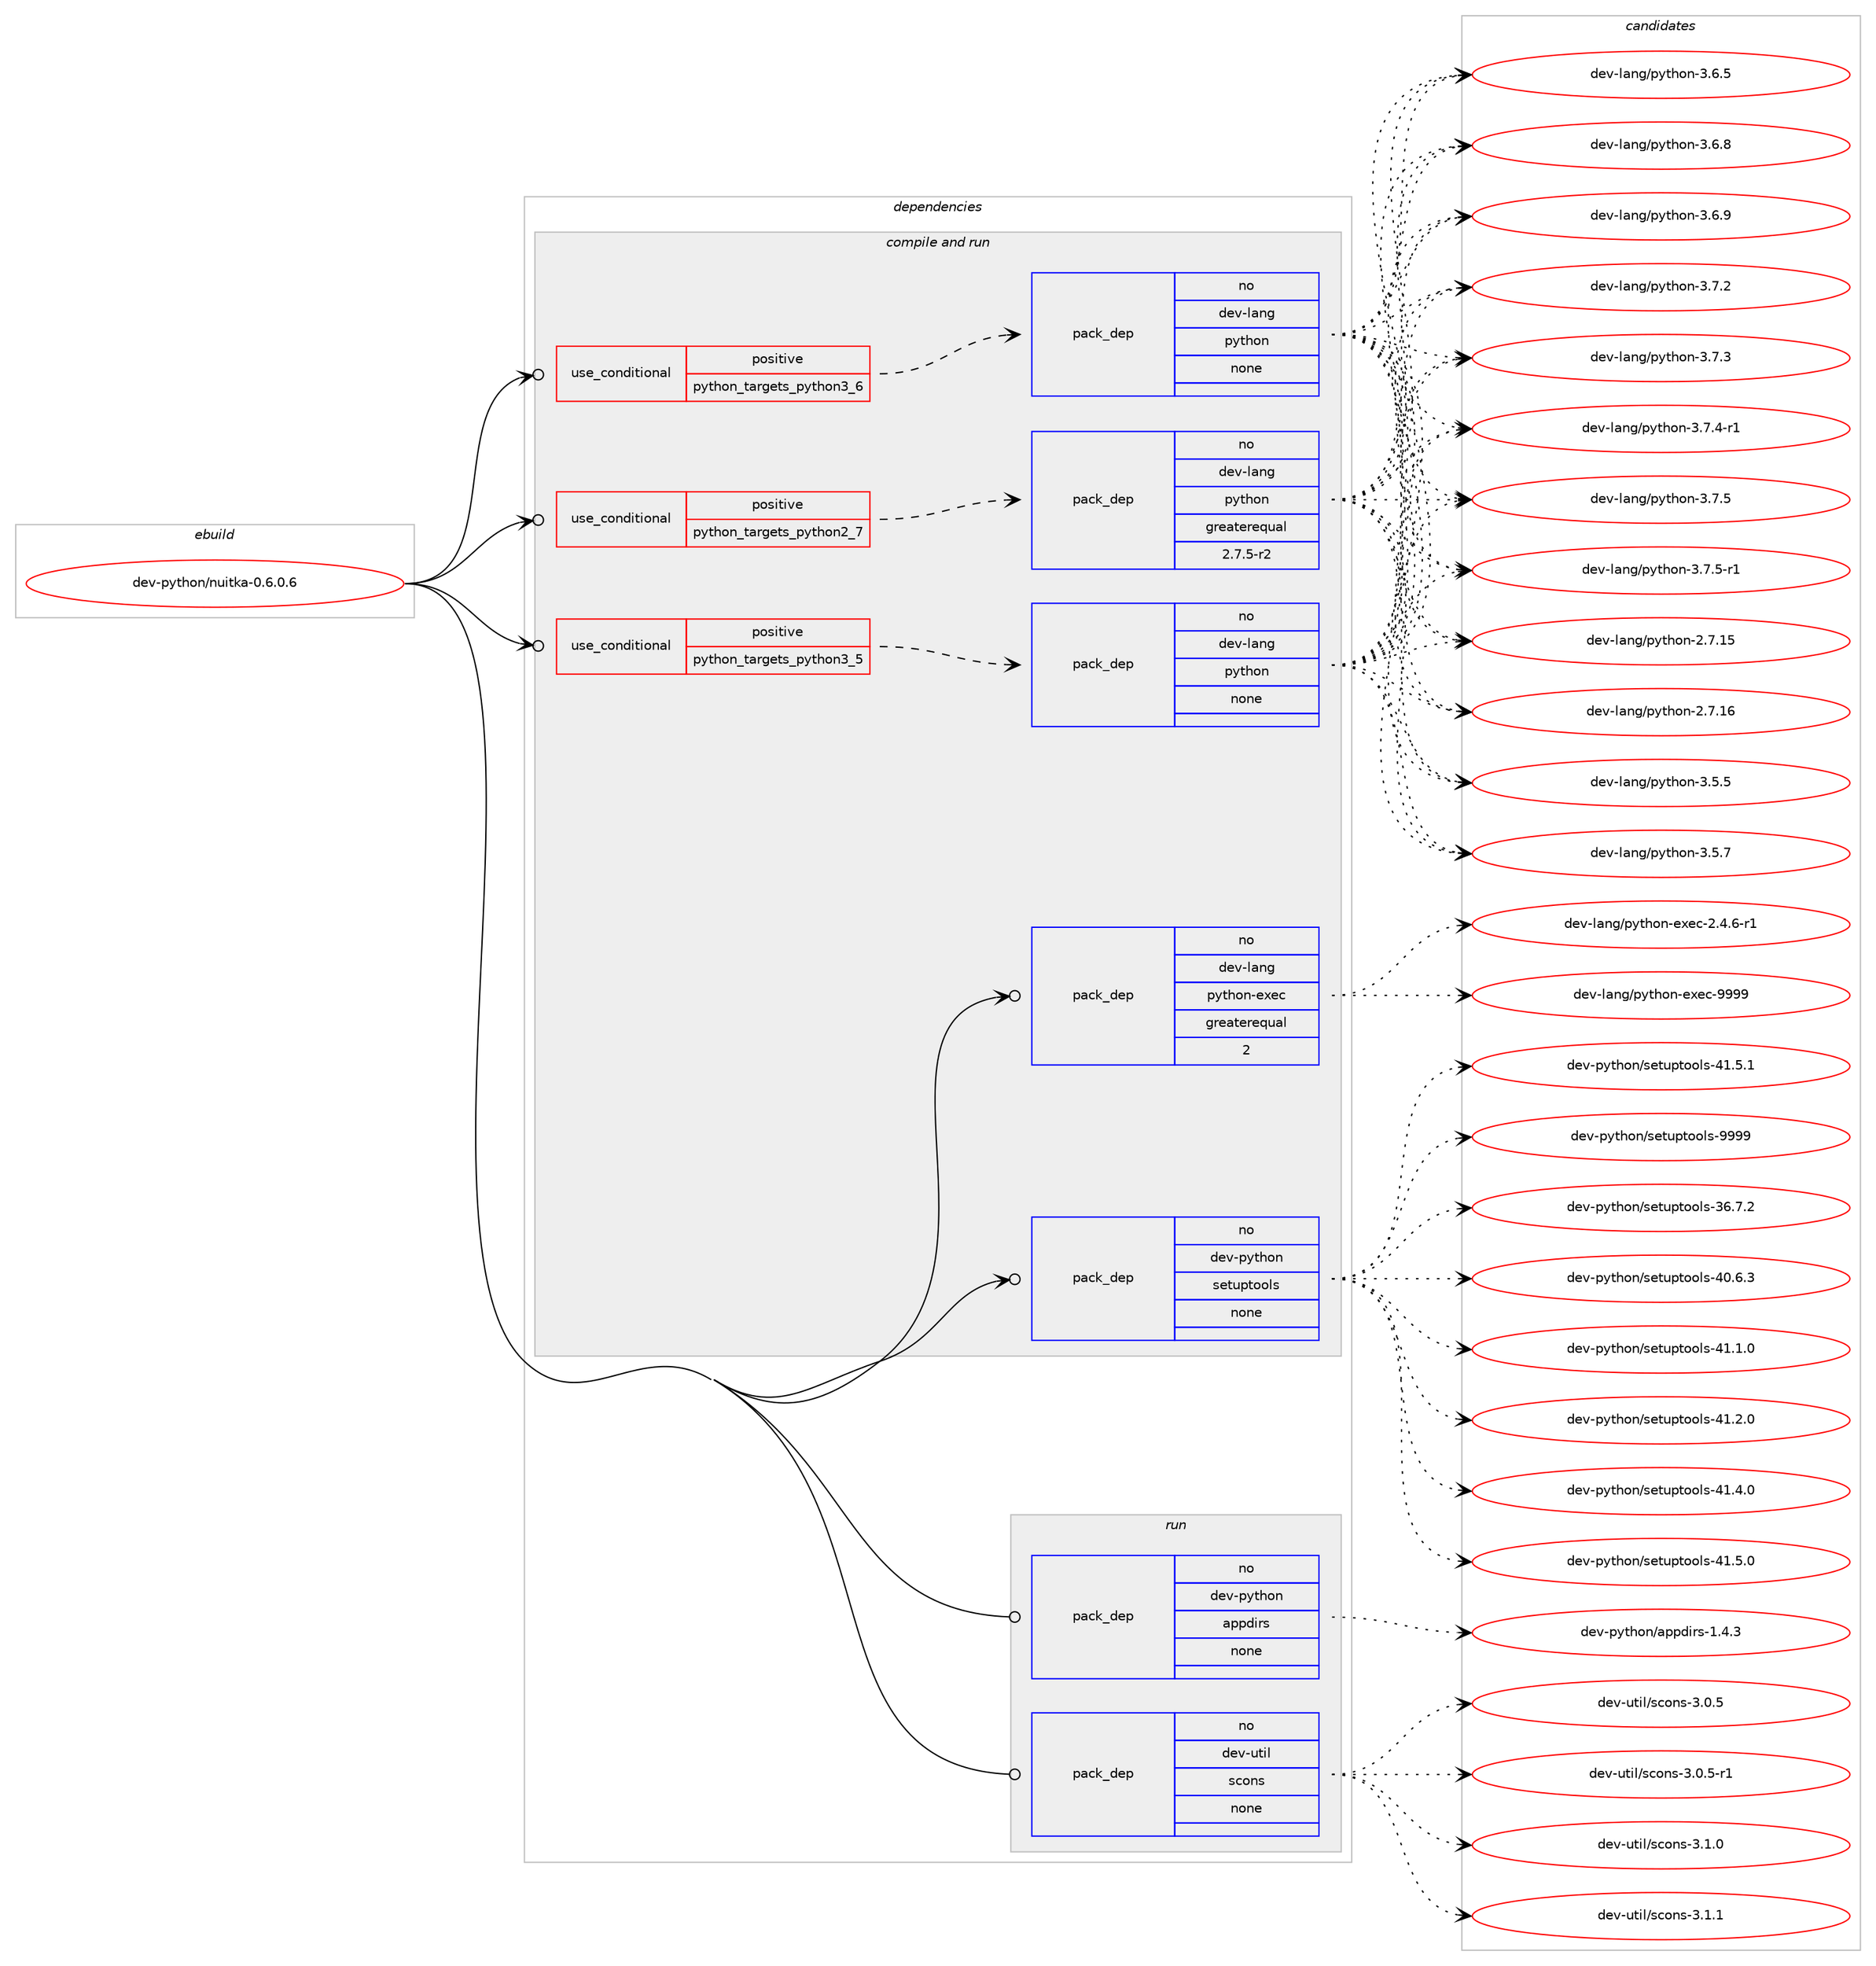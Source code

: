 digraph prolog {

# *************
# Graph options
# *************

newrank=true;
concentrate=true;
compound=true;
graph [rankdir=LR,fontname=Helvetica,fontsize=10,ranksep=1.5];#, ranksep=2.5, nodesep=0.2];
edge  [arrowhead=vee];
node  [fontname=Helvetica,fontsize=10];

# **********
# The ebuild
# **********

subgraph cluster_leftcol {
color=gray;
rank=same;
label=<<i>ebuild</i>>;
id [label="dev-python/nuitka-0.6.0.6", color=red, width=4, href="../dev-python/nuitka-0.6.0.6.svg"];
}

# ****************
# The dependencies
# ****************

subgraph cluster_midcol {
color=gray;
label=<<i>dependencies</i>>;
subgraph cluster_compile {
fillcolor="#eeeeee";
style=filled;
label=<<i>compile</i>>;
}
subgraph cluster_compileandrun {
fillcolor="#eeeeee";
style=filled;
label=<<i>compile and run</i>>;
subgraph cond143358 {
dependency617296 [label=<<TABLE BORDER="0" CELLBORDER="1" CELLSPACING="0" CELLPADDING="4"><TR><TD ROWSPAN="3" CELLPADDING="10">use_conditional</TD></TR><TR><TD>positive</TD></TR><TR><TD>python_targets_python2_7</TD></TR></TABLE>>, shape=none, color=red];
subgraph pack462130 {
dependency617297 [label=<<TABLE BORDER="0" CELLBORDER="1" CELLSPACING="0" CELLPADDING="4" WIDTH="220"><TR><TD ROWSPAN="6" CELLPADDING="30">pack_dep</TD></TR><TR><TD WIDTH="110">no</TD></TR><TR><TD>dev-lang</TD></TR><TR><TD>python</TD></TR><TR><TD>greaterequal</TD></TR><TR><TD>2.7.5-r2</TD></TR></TABLE>>, shape=none, color=blue];
}
dependency617296:e -> dependency617297:w [weight=20,style="dashed",arrowhead="vee"];
}
id:e -> dependency617296:w [weight=20,style="solid",arrowhead="odotvee"];
subgraph cond143359 {
dependency617298 [label=<<TABLE BORDER="0" CELLBORDER="1" CELLSPACING="0" CELLPADDING="4"><TR><TD ROWSPAN="3" CELLPADDING="10">use_conditional</TD></TR><TR><TD>positive</TD></TR><TR><TD>python_targets_python3_5</TD></TR></TABLE>>, shape=none, color=red];
subgraph pack462131 {
dependency617299 [label=<<TABLE BORDER="0" CELLBORDER="1" CELLSPACING="0" CELLPADDING="4" WIDTH="220"><TR><TD ROWSPAN="6" CELLPADDING="30">pack_dep</TD></TR><TR><TD WIDTH="110">no</TD></TR><TR><TD>dev-lang</TD></TR><TR><TD>python</TD></TR><TR><TD>none</TD></TR><TR><TD></TD></TR></TABLE>>, shape=none, color=blue];
}
dependency617298:e -> dependency617299:w [weight=20,style="dashed",arrowhead="vee"];
}
id:e -> dependency617298:w [weight=20,style="solid",arrowhead="odotvee"];
subgraph cond143360 {
dependency617300 [label=<<TABLE BORDER="0" CELLBORDER="1" CELLSPACING="0" CELLPADDING="4"><TR><TD ROWSPAN="3" CELLPADDING="10">use_conditional</TD></TR><TR><TD>positive</TD></TR><TR><TD>python_targets_python3_6</TD></TR></TABLE>>, shape=none, color=red];
subgraph pack462132 {
dependency617301 [label=<<TABLE BORDER="0" CELLBORDER="1" CELLSPACING="0" CELLPADDING="4" WIDTH="220"><TR><TD ROWSPAN="6" CELLPADDING="30">pack_dep</TD></TR><TR><TD WIDTH="110">no</TD></TR><TR><TD>dev-lang</TD></TR><TR><TD>python</TD></TR><TR><TD>none</TD></TR><TR><TD></TD></TR></TABLE>>, shape=none, color=blue];
}
dependency617300:e -> dependency617301:w [weight=20,style="dashed",arrowhead="vee"];
}
id:e -> dependency617300:w [weight=20,style="solid",arrowhead="odotvee"];
subgraph pack462133 {
dependency617302 [label=<<TABLE BORDER="0" CELLBORDER="1" CELLSPACING="0" CELLPADDING="4" WIDTH="220"><TR><TD ROWSPAN="6" CELLPADDING="30">pack_dep</TD></TR><TR><TD WIDTH="110">no</TD></TR><TR><TD>dev-lang</TD></TR><TR><TD>python-exec</TD></TR><TR><TD>greaterequal</TD></TR><TR><TD>2</TD></TR></TABLE>>, shape=none, color=blue];
}
id:e -> dependency617302:w [weight=20,style="solid",arrowhead="odotvee"];
subgraph pack462134 {
dependency617303 [label=<<TABLE BORDER="0" CELLBORDER="1" CELLSPACING="0" CELLPADDING="4" WIDTH="220"><TR><TD ROWSPAN="6" CELLPADDING="30">pack_dep</TD></TR><TR><TD WIDTH="110">no</TD></TR><TR><TD>dev-python</TD></TR><TR><TD>setuptools</TD></TR><TR><TD>none</TD></TR><TR><TD></TD></TR></TABLE>>, shape=none, color=blue];
}
id:e -> dependency617303:w [weight=20,style="solid",arrowhead="odotvee"];
}
subgraph cluster_run {
fillcolor="#eeeeee";
style=filled;
label=<<i>run</i>>;
subgraph pack462135 {
dependency617304 [label=<<TABLE BORDER="0" CELLBORDER="1" CELLSPACING="0" CELLPADDING="4" WIDTH="220"><TR><TD ROWSPAN="6" CELLPADDING="30">pack_dep</TD></TR><TR><TD WIDTH="110">no</TD></TR><TR><TD>dev-python</TD></TR><TR><TD>appdirs</TD></TR><TR><TD>none</TD></TR><TR><TD></TD></TR></TABLE>>, shape=none, color=blue];
}
id:e -> dependency617304:w [weight=20,style="solid",arrowhead="odot"];
subgraph pack462136 {
dependency617305 [label=<<TABLE BORDER="0" CELLBORDER="1" CELLSPACING="0" CELLPADDING="4" WIDTH="220"><TR><TD ROWSPAN="6" CELLPADDING="30">pack_dep</TD></TR><TR><TD WIDTH="110">no</TD></TR><TR><TD>dev-util</TD></TR><TR><TD>scons</TD></TR><TR><TD>none</TD></TR><TR><TD></TD></TR></TABLE>>, shape=none, color=blue];
}
id:e -> dependency617305:w [weight=20,style="solid",arrowhead="odot"];
}
}

# **************
# The candidates
# **************

subgraph cluster_choices {
rank=same;
color=gray;
label=<<i>candidates</i>>;

subgraph choice462130 {
color=black;
nodesep=1;
choice10010111845108971101034711212111610411111045504655464953 [label="dev-lang/python-2.7.15", color=red, width=4,href="../dev-lang/python-2.7.15.svg"];
choice10010111845108971101034711212111610411111045504655464954 [label="dev-lang/python-2.7.16", color=red, width=4,href="../dev-lang/python-2.7.16.svg"];
choice100101118451089711010347112121116104111110455146534653 [label="dev-lang/python-3.5.5", color=red, width=4,href="../dev-lang/python-3.5.5.svg"];
choice100101118451089711010347112121116104111110455146534655 [label="dev-lang/python-3.5.7", color=red, width=4,href="../dev-lang/python-3.5.7.svg"];
choice100101118451089711010347112121116104111110455146544653 [label="dev-lang/python-3.6.5", color=red, width=4,href="../dev-lang/python-3.6.5.svg"];
choice100101118451089711010347112121116104111110455146544656 [label="dev-lang/python-3.6.8", color=red, width=4,href="../dev-lang/python-3.6.8.svg"];
choice100101118451089711010347112121116104111110455146544657 [label="dev-lang/python-3.6.9", color=red, width=4,href="../dev-lang/python-3.6.9.svg"];
choice100101118451089711010347112121116104111110455146554650 [label="dev-lang/python-3.7.2", color=red, width=4,href="../dev-lang/python-3.7.2.svg"];
choice100101118451089711010347112121116104111110455146554651 [label="dev-lang/python-3.7.3", color=red, width=4,href="../dev-lang/python-3.7.3.svg"];
choice1001011184510897110103471121211161041111104551465546524511449 [label="dev-lang/python-3.7.4-r1", color=red, width=4,href="../dev-lang/python-3.7.4-r1.svg"];
choice100101118451089711010347112121116104111110455146554653 [label="dev-lang/python-3.7.5", color=red, width=4,href="../dev-lang/python-3.7.5.svg"];
choice1001011184510897110103471121211161041111104551465546534511449 [label="dev-lang/python-3.7.5-r1", color=red, width=4,href="../dev-lang/python-3.7.5-r1.svg"];
dependency617297:e -> choice10010111845108971101034711212111610411111045504655464953:w [style=dotted,weight="100"];
dependency617297:e -> choice10010111845108971101034711212111610411111045504655464954:w [style=dotted,weight="100"];
dependency617297:e -> choice100101118451089711010347112121116104111110455146534653:w [style=dotted,weight="100"];
dependency617297:e -> choice100101118451089711010347112121116104111110455146534655:w [style=dotted,weight="100"];
dependency617297:e -> choice100101118451089711010347112121116104111110455146544653:w [style=dotted,weight="100"];
dependency617297:e -> choice100101118451089711010347112121116104111110455146544656:w [style=dotted,weight="100"];
dependency617297:e -> choice100101118451089711010347112121116104111110455146544657:w [style=dotted,weight="100"];
dependency617297:e -> choice100101118451089711010347112121116104111110455146554650:w [style=dotted,weight="100"];
dependency617297:e -> choice100101118451089711010347112121116104111110455146554651:w [style=dotted,weight="100"];
dependency617297:e -> choice1001011184510897110103471121211161041111104551465546524511449:w [style=dotted,weight="100"];
dependency617297:e -> choice100101118451089711010347112121116104111110455146554653:w [style=dotted,weight="100"];
dependency617297:e -> choice1001011184510897110103471121211161041111104551465546534511449:w [style=dotted,weight="100"];
}
subgraph choice462131 {
color=black;
nodesep=1;
choice10010111845108971101034711212111610411111045504655464953 [label="dev-lang/python-2.7.15", color=red, width=4,href="../dev-lang/python-2.7.15.svg"];
choice10010111845108971101034711212111610411111045504655464954 [label="dev-lang/python-2.7.16", color=red, width=4,href="../dev-lang/python-2.7.16.svg"];
choice100101118451089711010347112121116104111110455146534653 [label="dev-lang/python-3.5.5", color=red, width=4,href="../dev-lang/python-3.5.5.svg"];
choice100101118451089711010347112121116104111110455146534655 [label="dev-lang/python-3.5.7", color=red, width=4,href="../dev-lang/python-3.5.7.svg"];
choice100101118451089711010347112121116104111110455146544653 [label="dev-lang/python-3.6.5", color=red, width=4,href="../dev-lang/python-3.6.5.svg"];
choice100101118451089711010347112121116104111110455146544656 [label="dev-lang/python-3.6.8", color=red, width=4,href="../dev-lang/python-3.6.8.svg"];
choice100101118451089711010347112121116104111110455146544657 [label="dev-lang/python-3.6.9", color=red, width=4,href="../dev-lang/python-3.6.9.svg"];
choice100101118451089711010347112121116104111110455146554650 [label="dev-lang/python-3.7.2", color=red, width=4,href="../dev-lang/python-3.7.2.svg"];
choice100101118451089711010347112121116104111110455146554651 [label="dev-lang/python-3.7.3", color=red, width=4,href="../dev-lang/python-3.7.3.svg"];
choice1001011184510897110103471121211161041111104551465546524511449 [label="dev-lang/python-3.7.4-r1", color=red, width=4,href="../dev-lang/python-3.7.4-r1.svg"];
choice100101118451089711010347112121116104111110455146554653 [label="dev-lang/python-3.7.5", color=red, width=4,href="../dev-lang/python-3.7.5.svg"];
choice1001011184510897110103471121211161041111104551465546534511449 [label="dev-lang/python-3.7.5-r1", color=red, width=4,href="../dev-lang/python-3.7.5-r1.svg"];
dependency617299:e -> choice10010111845108971101034711212111610411111045504655464953:w [style=dotted,weight="100"];
dependency617299:e -> choice10010111845108971101034711212111610411111045504655464954:w [style=dotted,weight="100"];
dependency617299:e -> choice100101118451089711010347112121116104111110455146534653:w [style=dotted,weight="100"];
dependency617299:e -> choice100101118451089711010347112121116104111110455146534655:w [style=dotted,weight="100"];
dependency617299:e -> choice100101118451089711010347112121116104111110455146544653:w [style=dotted,weight="100"];
dependency617299:e -> choice100101118451089711010347112121116104111110455146544656:w [style=dotted,weight="100"];
dependency617299:e -> choice100101118451089711010347112121116104111110455146544657:w [style=dotted,weight="100"];
dependency617299:e -> choice100101118451089711010347112121116104111110455146554650:w [style=dotted,weight="100"];
dependency617299:e -> choice100101118451089711010347112121116104111110455146554651:w [style=dotted,weight="100"];
dependency617299:e -> choice1001011184510897110103471121211161041111104551465546524511449:w [style=dotted,weight="100"];
dependency617299:e -> choice100101118451089711010347112121116104111110455146554653:w [style=dotted,weight="100"];
dependency617299:e -> choice1001011184510897110103471121211161041111104551465546534511449:w [style=dotted,weight="100"];
}
subgraph choice462132 {
color=black;
nodesep=1;
choice10010111845108971101034711212111610411111045504655464953 [label="dev-lang/python-2.7.15", color=red, width=4,href="../dev-lang/python-2.7.15.svg"];
choice10010111845108971101034711212111610411111045504655464954 [label="dev-lang/python-2.7.16", color=red, width=4,href="../dev-lang/python-2.7.16.svg"];
choice100101118451089711010347112121116104111110455146534653 [label="dev-lang/python-3.5.5", color=red, width=4,href="../dev-lang/python-3.5.5.svg"];
choice100101118451089711010347112121116104111110455146534655 [label="dev-lang/python-3.5.7", color=red, width=4,href="../dev-lang/python-3.5.7.svg"];
choice100101118451089711010347112121116104111110455146544653 [label="dev-lang/python-3.6.5", color=red, width=4,href="../dev-lang/python-3.6.5.svg"];
choice100101118451089711010347112121116104111110455146544656 [label="dev-lang/python-3.6.8", color=red, width=4,href="../dev-lang/python-3.6.8.svg"];
choice100101118451089711010347112121116104111110455146544657 [label="dev-lang/python-3.6.9", color=red, width=4,href="../dev-lang/python-3.6.9.svg"];
choice100101118451089711010347112121116104111110455146554650 [label="dev-lang/python-3.7.2", color=red, width=4,href="../dev-lang/python-3.7.2.svg"];
choice100101118451089711010347112121116104111110455146554651 [label="dev-lang/python-3.7.3", color=red, width=4,href="../dev-lang/python-3.7.3.svg"];
choice1001011184510897110103471121211161041111104551465546524511449 [label="dev-lang/python-3.7.4-r1", color=red, width=4,href="../dev-lang/python-3.7.4-r1.svg"];
choice100101118451089711010347112121116104111110455146554653 [label="dev-lang/python-3.7.5", color=red, width=4,href="../dev-lang/python-3.7.5.svg"];
choice1001011184510897110103471121211161041111104551465546534511449 [label="dev-lang/python-3.7.5-r1", color=red, width=4,href="../dev-lang/python-3.7.5-r1.svg"];
dependency617301:e -> choice10010111845108971101034711212111610411111045504655464953:w [style=dotted,weight="100"];
dependency617301:e -> choice10010111845108971101034711212111610411111045504655464954:w [style=dotted,weight="100"];
dependency617301:e -> choice100101118451089711010347112121116104111110455146534653:w [style=dotted,weight="100"];
dependency617301:e -> choice100101118451089711010347112121116104111110455146534655:w [style=dotted,weight="100"];
dependency617301:e -> choice100101118451089711010347112121116104111110455146544653:w [style=dotted,weight="100"];
dependency617301:e -> choice100101118451089711010347112121116104111110455146544656:w [style=dotted,weight="100"];
dependency617301:e -> choice100101118451089711010347112121116104111110455146544657:w [style=dotted,weight="100"];
dependency617301:e -> choice100101118451089711010347112121116104111110455146554650:w [style=dotted,weight="100"];
dependency617301:e -> choice100101118451089711010347112121116104111110455146554651:w [style=dotted,weight="100"];
dependency617301:e -> choice1001011184510897110103471121211161041111104551465546524511449:w [style=dotted,weight="100"];
dependency617301:e -> choice100101118451089711010347112121116104111110455146554653:w [style=dotted,weight="100"];
dependency617301:e -> choice1001011184510897110103471121211161041111104551465546534511449:w [style=dotted,weight="100"];
}
subgraph choice462133 {
color=black;
nodesep=1;
choice10010111845108971101034711212111610411111045101120101994550465246544511449 [label="dev-lang/python-exec-2.4.6-r1", color=red, width=4,href="../dev-lang/python-exec-2.4.6-r1.svg"];
choice10010111845108971101034711212111610411111045101120101994557575757 [label="dev-lang/python-exec-9999", color=red, width=4,href="../dev-lang/python-exec-9999.svg"];
dependency617302:e -> choice10010111845108971101034711212111610411111045101120101994550465246544511449:w [style=dotted,weight="100"];
dependency617302:e -> choice10010111845108971101034711212111610411111045101120101994557575757:w [style=dotted,weight="100"];
}
subgraph choice462134 {
color=black;
nodesep=1;
choice100101118451121211161041111104711510111611711211611111110811545515446554650 [label="dev-python/setuptools-36.7.2", color=red, width=4,href="../dev-python/setuptools-36.7.2.svg"];
choice100101118451121211161041111104711510111611711211611111110811545524846544651 [label="dev-python/setuptools-40.6.3", color=red, width=4,href="../dev-python/setuptools-40.6.3.svg"];
choice100101118451121211161041111104711510111611711211611111110811545524946494648 [label="dev-python/setuptools-41.1.0", color=red, width=4,href="../dev-python/setuptools-41.1.0.svg"];
choice100101118451121211161041111104711510111611711211611111110811545524946504648 [label="dev-python/setuptools-41.2.0", color=red, width=4,href="../dev-python/setuptools-41.2.0.svg"];
choice100101118451121211161041111104711510111611711211611111110811545524946524648 [label="dev-python/setuptools-41.4.0", color=red, width=4,href="../dev-python/setuptools-41.4.0.svg"];
choice100101118451121211161041111104711510111611711211611111110811545524946534648 [label="dev-python/setuptools-41.5.0", color=red, width=4,href="../dev-python/setuptools-41.5.0.svg"];
choice100101118451121211161041111104711510111611711211611111110811545524946534649 [label="dev-python/setuptools-41.5.1", color=red, width=4,href="../dev-python/setuptools-41.5.1.svg"];
choice10010111845112121116104111110471151011161171121161111111081154557575757 [label="dev-python/setuptools-9999", color=red, width=4,href="../dev-python/setuptools-9999.svg"];
dependency617303:e -> choice100101118451121211161041111104711510111611711211611111110811545515446554650:w [style=dotted,weight="100"];
dependency617303:e -> choice100101118451121211161041111104711510111611711211611111110811545524846544651:w [style=dotted,weight="100"];
dependency617303:e -> choice100101118451121211161041111104711510111611711211611111110811545524946494648:w [style=dotted,weight="100"];
dependency617303:e -> choice100101118451121211161041111104711510111611711211611111110811545524946504648:w [style=dotted,weight="100"];
dependency617303:e -> choice100101118451121211161041111104711510111611711211611111110811545524946524648:w [style=dotted,weight="100"];
dependency617303:e -> choice100101118451121211161041111104711510111611711211611111110811545524946534648:w [style=dotted,weight="100"];
dependency617303:e -> choice100101118451121211161041111104711510111611711211611111110811545524946534649:w [style=dotted,weight="100"];
dependency617303:e -> choice10010111845112121116104111110471151011161171121161111111081154557575757:w [style=dotted,weight="100"];
}
subgraph choice462135 {
color=black;
nodesep=1;
choice100101118451121211161041111104797112112100105114115454946524651 [label="dev-python/appdirs-1.4.3", color=red, width=4,href="../dev-python/appdirs-1.4.3.svg"];
dependency617304:e -> choice100101118451121211161041111104797112112100105114115454946524651:w [style=dotted,weight="100"];
}
subgraph choice462136 {
color=black;
nodesep=1;
choice100101118451171161051084711599111110115455146484653 [label="dev-util/scons-3.0.5", color=red, width=4,href="../dev-util/scons-3.0.5.svg"];
choice1001011184511711610510847115991111101154551464846534511449 [label="dev-util/scons-3.0.5-r1", color=red, width=4,href="../dev-util/scons-3.0.5-r1.svg"];
choice100101118451171161051084711599111110115455146494648 [label="dev-util/scons-3.1.0", color=red, width=4,href="../dev-util/scons-3.1.0.svg"];
choice100101118451171161051084711599111110115455146494649 [label="dev-util/scons-3.1.1", color=red, width=4,href="../dev-util/scons-3.1.1.svg"];
dependency617305:e -> choice100101118451171161051084711599111110115455146484653:w [style=dotted,weight="100"];
dependency617305:e -> choice1001011184511711610510847115991111101154551464846534511449:w [style=dotted,weight="100"];
dependency617305:e -> choice100101118451171161051084711599111110115455146494648:w [style=dotted,weight="100"];
dependency617305:e -> choice100101118451171161051084711599111110115455146494649:w [style=dotted,weight="100"];
}
}

}
